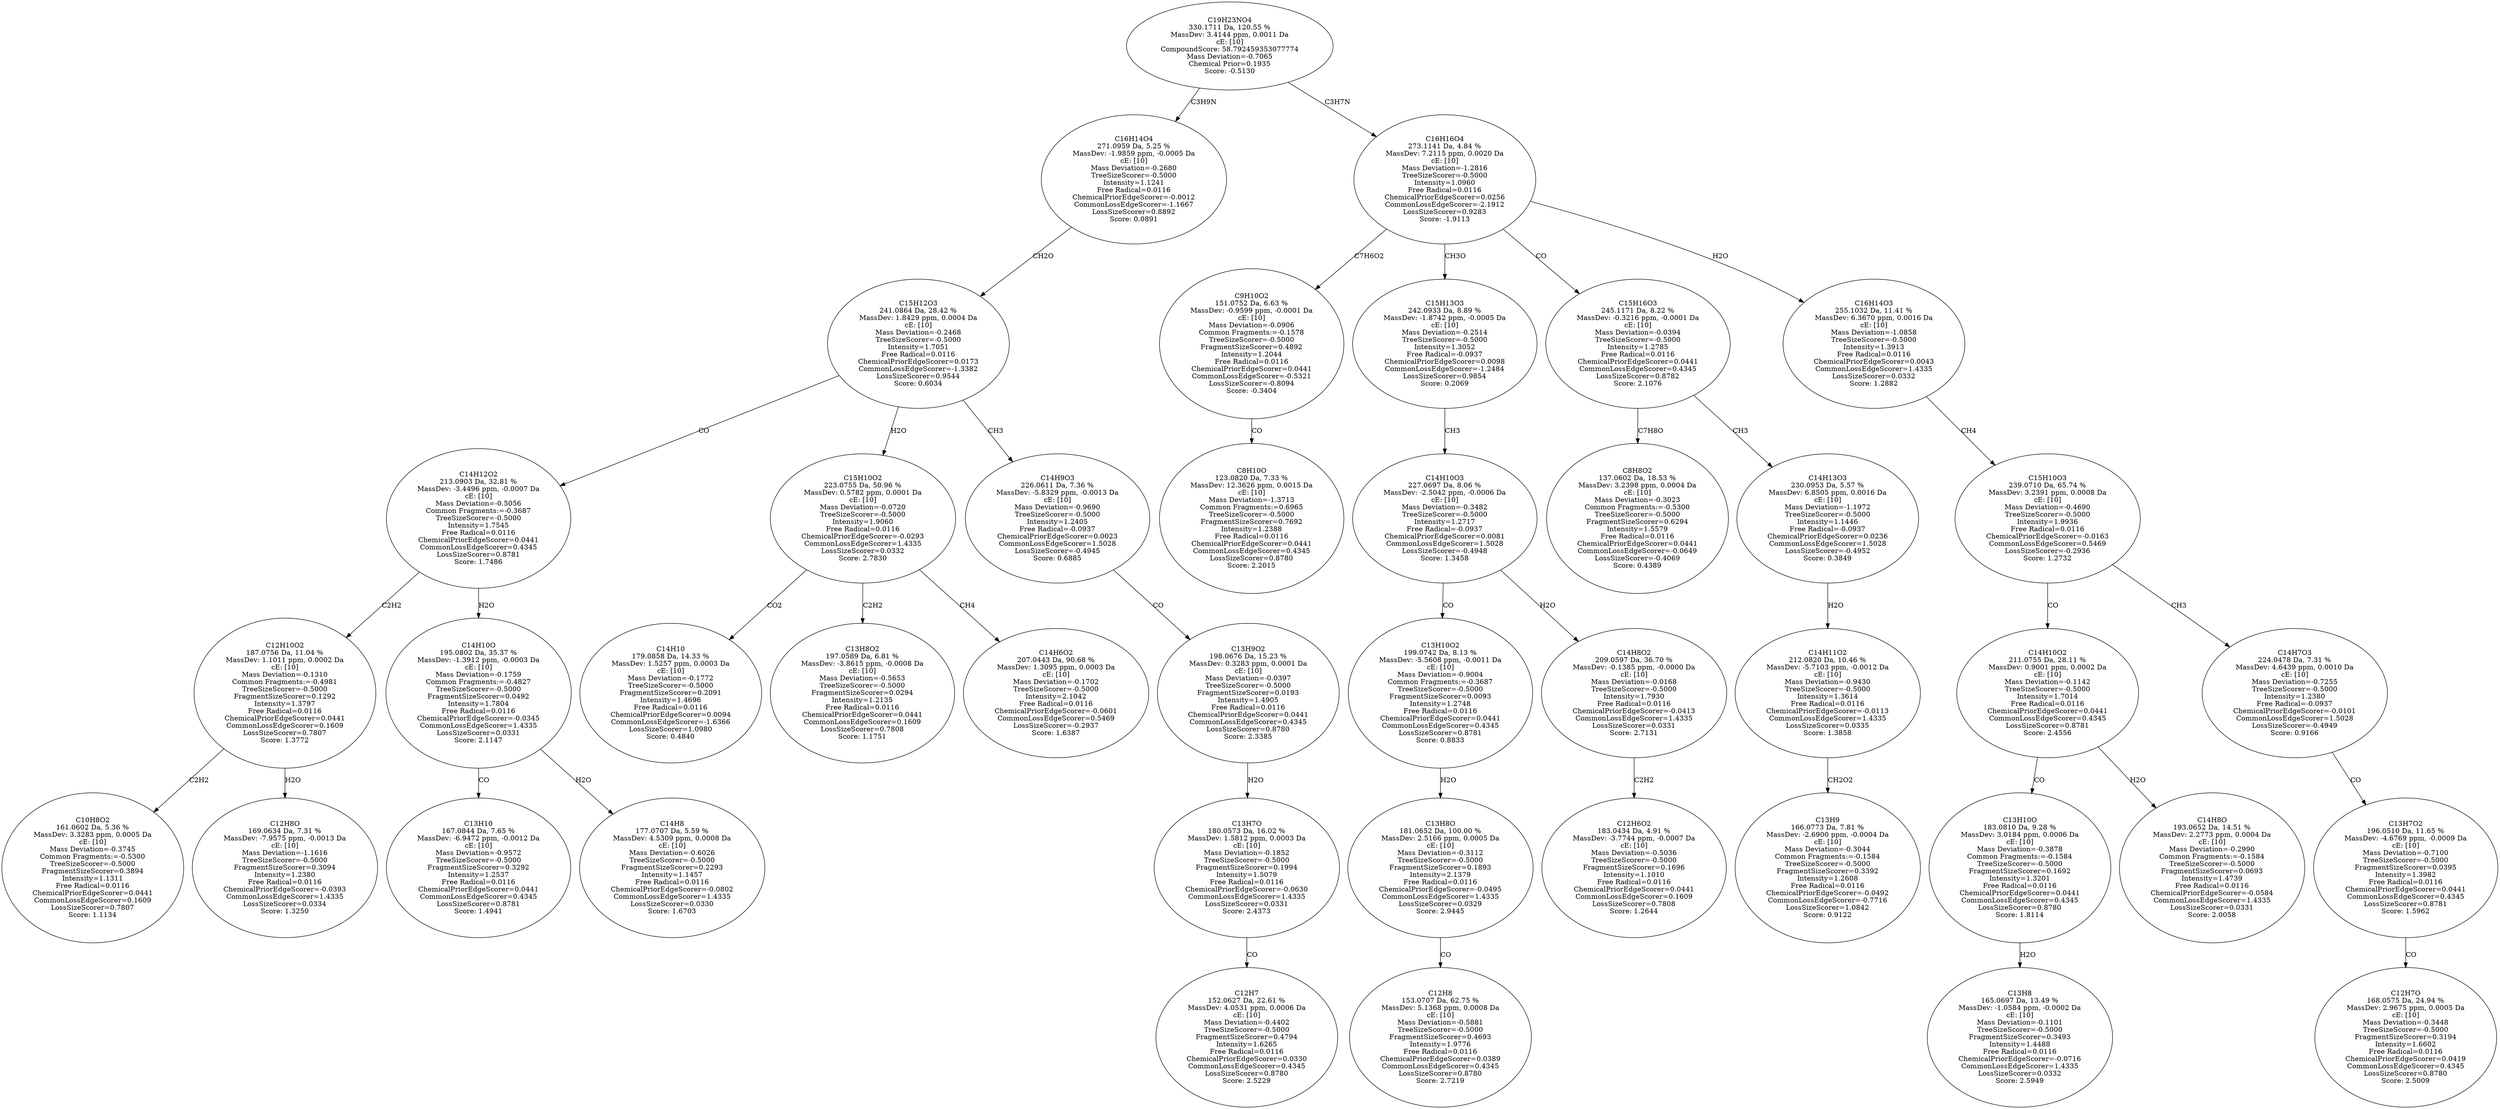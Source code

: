 strict digraph {
v1 [label="C10H8O2\n161.0602 Da, 5.36 %\nMassDev: 3.3283 ppm, 0.0005 Da\ncE: [10]\nMass Deviation=-0.3745\nCommon Fragments:=-0.5300\nTreeSizeScorer=-0.5000\nFragmentSizeScorer=0.3894\nIntensity=1.1311\nFree Radical=0.0116\nChemicalPriorEdgeScorer=0.0441\nCommonLossEdgeScorer=0.1609\nLossSizeScorer=0.7807\nScore: 1.1134"];
v2 [label="C12H8O\n169.0634 Da, 7.31 %\nMassDev: -7.9575 ppm, -0.0013 Da\ncE: [10]\nMass Deviation=-1.1616\nTreeSizeScorer=-0.5000\nFragmentSizeScorer=0.3094\nIntensity=1.2380\nFree Radical=0.0116\nChemicalPriorEdgeScorer=-0.0393\nCommonLossEdgeScorer=1.4335\nLossSizeScorer=0.0334\nScore: 1.3250"];
v3 [label="C12H10O2\n187.0756 Da, 11.04 %\nMassDev: 1.1011 ppm, 0.0002 Da\ncE: [10]\nMass Deviation=-0.1310\nCommon Fragments:=-0.4981\nTreeSizeScorer=-0.5000\nFragmentSizeScorer=0.1292\nIntensity=1.3797\nFree Radical=0.0116\nChemicalPriorEdgeScorer=0.0441\nCommonLossEdgeScorer=0.1609\nLossSizeScorer=0.7807\nScore: 1.3772"];
v4 [label="C13H10\n167.0844 Da, 7.65 %\nMassDev: -6.9472 ppm, -0.0012 Da\ncE: [10]\nMass Deviation=-0.9572\nTreeSizeScorer=-0.5000\nFragmentSizeScorer=0.3292\nIntensity=1.2537\nFree Radical=0.0116\nChemicalPriorEdgeScorer=0.0441\nCommonLossEdgeScorer=0.4345\nLossSizeScorer=0.8781\nScore: 1.4941"];
v5 [label="C14H8\n177.0707 Da, 5.59 %\nMassDev: 4.5309 ppm, 0.0008 Da\ncE: [10]\nMass Deviation=-0.6026\nTreeSizeScorer=-0.5000\nFragmentSizeScorer=0.2293\nIntensity=1.1457\nFree Radical=0.0116\nChemicalPriorEdgeScorer=-0.0802\nCommonLossEdgeScorer=1.4335\nLossSizeScorer=0.0330\nScore: 1.6703"];
v6 [label="C14H10O\n195.0802 Da, 35.37 %\nMassDev: -1.3912 ppm, -0.0003 Da\ncE: [10]\nMass Deviation=-0.1759\nCommon Fragments:=-0.4827\nTreeSizeScorer=-0.5000\nFragmentSizeScorer=0.0492\nIntensity=1.7804\nFree Radical=0.0116\nChemicalPriorEdgeScorer=-0.0345\nCommonLossEdgeScorer=1.4335\nLossSizeScorer=0.0331\nScore: 2.1147"];
v7 [label="C14H12O2\n213.0903 Da, 32.81 %\nMassDev: -3.4496 ppm, -0.0007 Da\ncE: [10]\nMass Deviation=-0.5056\nCommon Fragments:=-0.3687\nTreeSizeScorer=-0.5000\nIntensity=1.7545\nFree Radical=0.0116\nChemicalPriorEdgeScorer=0.0441\nCommonLossEdgeScorer=0.4345\nLossSizeScorer=0.8781\nScore: 1.7486"];
v8 [label="C14H10\n179.0858 Da, 14.33 %\nMassDev: 1.5257 ppm, 0.0003 Da\ncE: [10]\nMass Deviation=-0.1772\nTreeSizeScorer=-0.5000\nFragmentSizeScorer=0.2091\nIntensity=1.4696\nFree Radical=0.0116\nChemicalPriorEdgeScorer=0.0094\nCommonLossEdgeScorer=-1.6366\nLossSizeScorer=1.0980\nScore: 0.4840"];
v9 [label="C13H8O2\n197.0589 Da, 6.81 %\nMassDev: -3.8615 ppm, -0.0008 Da\ncE: [10]\nMass Deviation=-0.5653\nTreeSizeScorer=-0.5000\nFragmentSizeScorer=0.0294\nIntensity=1.2135\nFree Radical=0.0116\nChemicalPriorEdgeScorer=0.0441\nCommonLossEdgeScorer=0.1609\nLossSizeScorer=0.7808\nScore: 1.1751"];
v10 [label="C14H6O2\n207.0443 Da, 90.68 %\nMassDev: 1.3095 ppm, 0.0003 Da\ncE: [10]\nMass Deviation=-0.1702\nTreeSizeScorer=-0.5000\nIntensity=2.1042\nFree Radical=0.0116\nChemicalPriorEdgeScorer=-0.0601\nCommonLossEdgeScorer=0.5469\nLossSizeScorer=-0.2937\nScore: 1.6387"];
v11 [label="C15H10O2\n223.0755 Da, 50.96 %\nMassDev: 0.5782 ppm, 0.0001 Da\ncE: [10]\nMass Deviation=-0.0720\nTreeSizeScorer=-0.5000\nIntensity=1.9060\nFree Radical=0.0116\nChemicalPriorEdgeScorer=-0.0293\nCommonLossEdgeScorer=1.4335\nLossSizeScorer=0.0332\nScore: 2.7830"];
v12 [label="C12H7\n152.0627 Da, 22.61 %\nMassDev: 4.0531 ppm, 0.0006 Da\ncE: [10]\nMass Deviation=-0.4402\nTreeSizeScorer=-0.5000\nFragmentSizeScorer=0.4794\nIntensity=1.6265\nFree Radical=0.0116\nChemicalPriorEdgeScorer=0.0330\nCommonLossEdgeScorer=0.4345\nLossSizeScorer=0.8780\nScore: 2.5229"];
v13 [label="C13H7O\n180.0573 Da, 16.02 %\nMassDev: 1.5812 ppm, 0.0003 Da\ncE: [10]\nMass Deviation=-0.1852\nTreeSizeScorer=-0.5000\nFragmentSizeScorer=0.1994\nIntensity=1.5079\nFree Radical=0.0116\nChemicalPriorEdgeScorer=-0.0630\nCommonLossEdgeScorer=1.4335\nLossSizeScorer=0.0331\nScore: 2.4373"];
v14 [label="C13H9O2\n198.0676 Da, 15.23 %\nMassDev: 0.3283 ppm, 0.0001 Da\ncE: [10]\nMass Deviation=-0.0397\nTreeSizeScorer=-0.5000\nFragmentSizeScorer=0.0193\nIntensity=1.4905\nFree Radical=0.0116\nChemicalPriorEdgeScorer=0.0441\nCommonLossEdgeScorer=0.4345\nLossSizeScorer=0.8780\nScore: 2.3385"];
v15 [label="C14H9O3\n226.0611 Da, 7.36 %\nMassDev: -5.8329 ppm, -0.0013 Da\ncE: [10]\nMass Deviation=-0.9690\nTreeSizeScorer=-0.5000\nIntensity=1.2405\nFree Radical=-0.0937\nChemicalPriorEdgeScorer=0.0023\nCommonLossEdgeScorer=1.5028\nLossSizeScorer=-0.4945\nScore: 0.6885"];
v16 [label="C15H12O3\n241.0864 Da, 28.42 %\nMassDev: 1.8429 ppm, 0.0004 Da\ncE: [10]\nMass Deviation=-0.2468\nTreeSizeScorer=-0.5000\nIntensity=1.7051\nFree Radical=0.0116\nChemicalPriorEdgeScorer=0.0173\nCommonLossEdgeScorer=-1.3382\nLossSizeScorer=0.9544\nScore: 0.6034"];
v17 [label="C16H14O4\n271.0959 Da, 5.25 %\nMassDev: -1.9859 ppm, -0.0005 Da\ncE: [10]\nMass Deviation=-0.2680\nTreeSizeScorer=-0.5000\nIntensity=1.1241\nFree Radical=0.0116\nChemicalPriorEdgeScorer=-0.0012\nCommonLossEdgeScorer=-1.1667\nLossSizeScorer=0.8892\nScore: 0.0891"];
v18 [label="C8H10O\n123.0820 Da, 7.33 %\nMassDev: 12.3626 ppm, 0.0015 Da\ncE: [10]\nMass Deviation=-1.3713\nCommon Fragments:=0.6965\nTreeSizeScorer=-0.5000\nFragmentSizeScorer=0.7692\nIntensity=1.2388\nFree Radical=0.0116\nChemicalPriorEdgeScorer=0.0441\nCommonLossEdgeScorer=0.4345\nLossSizeScorer=0.8780\nScore: 2.2015"];
v19 [label="C9H10O2\n151.0752 Da, 6.63 %\nMassDev: -0.9599 ppm, -0.0001 Da\ncE: [10]\nMass Deviation=-0.0906\nCommon Fragments:=-0.1578\nTreeSizeScorer=-0.5000\nFragmentSizeScorer=0.4892\nIntensity=1.2044\nFree Radical=0.0116\nChemicalPriorEdgeScorer=0.0441\nCommonLossEdgeScorer=-0.5321\nLossSizeScorer=-0.8094\nScore: -0.3404"];
v20 [label="C12H8\n153.0707 Da, 62.75 %\nMassDev: 5.1368 ppm, 0.0008 Da\ncE: [10]\nMass Deviation=-0.5881\nTreeSizeScorer=-0.5000\nFragmentSizeScorer=0.4693\nIntensity=1.9776\nFree Radical=0.0116\nChemicalPriorEdgeScorer=0.0389\nCommonLossEdgeScorer=0.4345\nLossSizeScorer=0.8780\nScore: 2.7219"];
v21 [label="C13H8O\n181.0652 Da, 100.00 %\nMassDev: 2.5166 ppm, 0.0005 Da\ncE: [10]\nMass Deviation=-0.3112\nTreeSizeScorer=-0.5000\nFragmentSizeScorer=0.1893\nIntensity=2.1379\nFree Radical=0.0116\nChemicalPriorEdgeScorer=-0.0495\nCommonLossEdgeScorer=1.4335\nLossSizeScorer=0.0329\nScore: 2.9445"];
v22 [label="C13H10O2\n199.0742 Da, 8.13 %\nMassDev: -5.5608 ppm, -0.0011 Da\ncE: [10]\nMass Deviation=-0.9004\nCommon Fragments:=-0.3687\nTreeSizeScorer=-0.5000\nFragmentSizeScorer=0.0093\nIntensity=1.2748\nFree Radical=0.0116\nChemicalPriorEdgeScorer=0.0441\nCommonLossEdgeScorer=0.4345\nLossSizeScorer=0.8781\nScore: 0.8833"];
v23 [label="C12H6O2\n183.0434 Da, 4.91 %\nMassDev: -3.7744 ppm, -0.0007 Da\ncE: [10]\nMass Deviation=-0.5036\nTreeSizeScorer=-0.5000\nFragmentSizeScorer=0.1696\nIntensity=1.1010\nFree Radical=0.0116\nChemicalPriorEdgeScorer=0.0441\nCommonLossEdgeScorer=0.1609\nLossSizeScorer=0.7808\nScore: 1.2644"];
v24 [label="C14H8O2\n209.0597 Da, 36.70 %\nMassDev: -0.1385 ppm, -0.0000 Da\ncE: [10]\nMass Deviation=-0.0168\nTreeSizeScorer=-0.5000\nIntensity=1.7930\nFree Radical=0.0116\nChemicalPriorEdgeScorer=-0.0413\nCommonLossEdgeScorer=1.4335\nLossSizeScorer=0.0331\nScore: 2.7131"];
v25 [label="C14H10O3\n227.0697 Da, 8.06 %\nMassDev: -2.5042 ppm, -0.0006 Da\ncE: [10]\nMass Deviation=-0.3482\nTreeSizeScorer=-0.5000\nIntensity=1.2717\nFree Radical=-0.0937\nChemicalPriorEdgeScorer=0.0081\nCommonLossEdgeScorer=1.5028\nLossSizeScorer=-0.4948\nScore: 1.3458"];
v26 [label="C15H13O3\n242.0933 Da, 8.89 %\nMassDev: -1.8742 ppm, -0.0005 Da\ncE: [10]\nMass Deviation=-0.2514\nTreeSizeScorer=-0.5000\nIntensity=1.3052\nFree Radical=-0.0937\nChemicalPriorEdgeScorer=0.0098\nCommonLossEdgeScorer=-1.2484\nLossSizeScorer=0.9854\nScore: 0.2069"];
v27 [label="C8H8O2\n137.0602 Da, 18.53 %\nMassDev: 3.2398 ppm, 0.0004 Da\ncE: [10]\nMass Deviation=-0.3023\nCommon Fragments:=-0.5300\nTreeSizeScorer=-0.5000\nFragmentSizeScorer=0.6294\nIntensity=1.5579\nFree Radical=0.0116\nChemicalPriorEdgeScorer=0.0441\nCommonLossEdgeScorer=-0.0649\nLossSizeScorer=-0.4069\nScore: 0.4389"];
v28 [label="C13H9\n166.0773 Da, 7.81 %\nMassDev: -2.6900 ppm, -0.0004 Da\ncE: [10]\nMass Deviation=-0.3044\nCommon Fragments:=-0.1584\nTreeSizeScorer=-0.5000\nFragmentSizeScorer=0.3392\nIntensity=1.2608\nFree Radical=0.0116\nChemicalPriorEdgeScorer=-0.0492\nCommonLossEdgeScorer=-0.7716\nLossSizeScorer=1.0842\nScore: 0.9122"];
v29 [label="C14H11O2\n212.0820 Da, 10.46 %\nMassDev: -5.7103 ppm, -0.0012 Da\ncE: [10]\nMass Deviation=-0.9430\nTreeSizeScorer=-0.5000\nIntensity=1.3614\nFree Radical=0.0116\nChemicalPriorEdgeScorer=-0.0113\nCommonLossEdgeScorer=1.4335\nLossSizeScorer=0.0335\nScore: 1.3858"];
v30 [label="C14H13O3\n230.0953 Da, 5.57 %\nMassDev: 6.8505 ppm, 0.0016 Da\ncE: [10]\nMass Deviation=-1.1972\nTreeSizeScorer=-0.5000\nIntensity=1.1446\nFree Radical=-0.0937\nChemicalPriorEdgeScorer=0.0236\nCommonLossEdgeScorer=1.5028\nLossSizeScorer=-0.4952\nScore: 0.3849"];
v31 [label="C15H16O3\n245.1171 Da, 8.22 %\nMassDev: -0.3216 ppm, -0.0001 Da\ncE: [10]\nMass Deviation=-0.0394\nTreeSizeScorer=-0.5000\nIntensity=1.2785\nFree Radical=0.0116\nChemicalPriorEdgeScorer=0.0441\nCommonLossEdgeScorer=0.4345\nLossSizeScorer=0.8782\nScore: 2.1076"];
v32 [label="C13H8\n165.0697 Da, 13.49 %\nMassDev: -1.0584 ppm, -0.0002 Da\ncE: [10]\nMass Deviation=-0.1101\nTreeSizeScorer=-0.5000\nFragmentSizeScorer=0.3493\nIntensity=1.4488\nFree Radical=0.0116\nChemicalPriorEdgeScorer=-0.0716\nCommonLossEdgeScorer=1.4335\nLossSizeScorer=0.0332\nScore: 2.5949"];
v33 [label="C13H10O\n183.0810 Da, 9.28 %\nMassDev: 3.0184 ppm, 0.0006 Da\ncE: [10]\nMass Deviation=-0.3878\nCommon Fragments:=-0.1584\nTreeSizeScorer=-0.5000\nFragmentSizeScorer=0.1692\nIntensity=1.3201\nFree Radical=0.0116\nChemicalPriorEdgeScorer=0.0441\nCommonLossEdgeScorer=0.4345\nLossSizeScorer=0.8780\nScore: 1.8114"];
v34 [label="C14H8O\n193.0652 Da, 14.51 %\nMassDev: 2.2773 ppm, 0.0004 Da\ncE: [10]\nMass Deviation=-0.2990\nCommon Fragments:=-0.1584\nTreeSizeScorer=-0.5000\nFragmentSizeScorer=0.0693\nIntensity=1.4739\nFree Radical=0.0116\nChemicalPriorEdgeScorer=-0.0584\nCommonLossEdgeScorer=1.4335\nLossSizeScorer=0.0331\nScore: 2.0058"];
v35 [label="C14H10O2\n211.0755 Da, 28.11 %\nMassDev: 0.9001 ppm, 0.0002 Da\ncE: [10]\nMass Deviation=-0.1142\nTreeSizeScorer=-0.5000\nIntensity=1.7014\nFree Radical=0.0116\nChemicalPriorEdgeScorer=0.0441\nCommonLossEdgeScorer=0.4345\nLossSizeScorer=0.8781\nScore: 2.4556"];
v36 [label="C12H7O\n168.0575 Da, 24.94 %\nMassDev: 2.9675 ppm, 0.0005 Da\ncE: [10]\nMass Deviation=-0.3448\nTreeSizeScorer=-0.5000\nFragmentSizeScorer=0.3194\nIntensity=1.6602\nFree Radical=0.0116\nChemicalPriorEdgeScorer=0.0419\nCommonLossEdgeScorer=0.4345\nLossSizeScorer=0.8780\nScore: 2.5009"];
v37 [label="C13H7O2\n196.0510 Da, 11.65 %\nMassDev: -4.6769 ppm, -0.0009 Da\ncE: [10]\nMass Deviation=-0.7100\nTreeSizeScorer=-0.5000\nFragmentSizeScorer=0.0395\nIntensity=1.3982\nFree Radical=0.0116\nChemicalPriorEdgeScorer=0.0441\nCommonLossEdgeScorer=0.4345\nLossSizeScorer=0.8781\nScore: 1.5962"];
v38 [label="C14H7O3\n224.0478 Da, 7.31 %\nMassDev: 4.6439 ppm, 0.0010 Da\ncE: [10]\nMass Deviation=-0.7255\nTreeSizeScorer=-0.5000\nIntensity=1.2380\nFree Radical=-0.0937\nChemicalPriorEdgeScorer=-0.0101\nCommonLossEdgeScorer=1.5028\nLossSizeScorer=-0.4949\nScore: 0.9166"];
v39 [label="C15H10O3\n239.0710 Da, 65.74 %\nMassDev: 3.2391 ppm, 0.0008 Da\ncE: [10]\nMass Deviation=-0.4690\nTreeSizeScorer=-0.5000\nIntensity=1.9936\nFree Radical=0.0116\nChemicalPriorEdgeScorer=-0.0163\nCommonLossEdgeScorer=0.5469\nLossSizeScorer=-0.2936\nScore: 1.2732"];
v40 [label="C16H14O3\n255.1032 Da, 11.41 %\nMassDev: 6.3670 ppm, 0.0016 Da\ncE: [10]\nMass Deviation=-1.0858\nTreeSizeScorer=-0.5000\nIntensity=1.3913\nFree Radical=0.0116\nChemicalPriorEdgeScorer=0.0043\nCommonLossEdgeScorer=1.4335\nLossSizeScorer=0.0332\nScore: 1.2882"];
v41 [label="C16H16O4\n273.1141 Da, 4.84 %\nMassDev: 7.2115 ppm, 0.0020 Da\ncE: [10]\nMass Deviation=-1.2816\nTreeSizeScorer=-0.5000\nIntensity=1.0960\nFree Radical=0.0116\nChemicalPriorEdgeScorer=0.0256\nCommonLossEdgeScorer=-2.1912\nLossSizeScorer=0.9283\nScore: -1.9113"];
v42 [label="C19H23NO4\n330.1711 Da, 120.55 %\nMassDev: 3.4144 ppm, 0.0011 Da\ncE: [10]\nCompoundScore: 58.792459353077774\nMass Deviation=-0.7065\nChemical Prior=0.1935\nScore: -0.5130"];
v3 -> v1 [label="C2H2"];
v3 -> v2 [label="H2O"];
v7 -> v3 [label="C2H2"];
v6 -> v4 [label="CO"];
v6 -> v5 [label="H2O"];
v7 -> v6 [label="H2O"];
v16 -> v7 [label="CO"];
v11 -> v8 [label="CO2"];
v11 -> v9 [label="C2H2"];
v11 -> v10 [label="CH4"];
v16 -> v11 [label="H2O"];
v13 -> v12 [label="CO"];
v14 -> v13 [label="H2O"];
v15 -> v14 [label="CO"];
v16 -> v15 [label="CH3"];
v17 -> v16 [label="CH2O"];
v42 -> v17 [label="C3H9N"];
v19 -> v18 [label="CO"];
v41 -> v19 [label="C7H6O2"];
v21 -> v20 [label="CO"];
v22 -> v21 [label="H2O"];
v25 -> v22 [label="CO"];
v24 -> v23 [label="C2H2"];
v25 -> v24 [label="H2O"];
v26 -> v25 [label="CH3"];
v41 -> v26 [label="CH3O"];
v31 -> v27 [label="C7H8O"];
v29 -> v28 [label="CH2O2"];
v30 -> v29 [label="H2O"];
v31 -> v30 [label="CH3"];
v41 -> v31 [label="CO"];
v33 -> v32 [label="H2O"];
v35 -> v33 [label="CO"];
v35 -> v34 [label="H2O"];
v39 -> v35 [label="CO"];
v37 -> v36 [label="CO"];
v38 -> v37 [label="CO"];
v39 -> v38 [label="CH3"];
v40 -> v39 [label="CH4"];
v41 -> v40 [label="H2O"];
v42 -> v41 [label="C3H7N"];
}